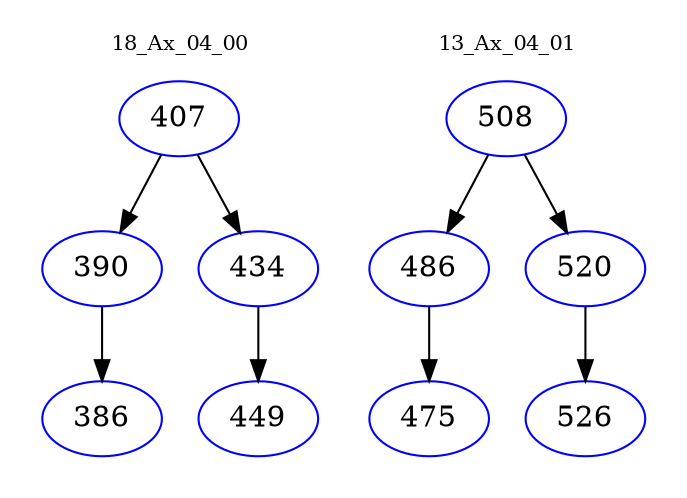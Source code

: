 digraph{
subgraph cluster_0 {
color = white
label = "18_Ax_04_00";
fontsize=10;
T0_407 [label="407", color="blue"]
T0_407 -> T0_390 [color="black"]
T0_390 [label="390", color="blue"]
T0_390 -> T0_386 [color="black"]
T0_386 [label="386", color="blue"]
T0_407 -> T0_434 [color="black"]
T0_434 [label="434", color="blue"]
T0_434 -> T0_449 [color="black"]
T0_449 [label="449", color="blue"]
}
subgraph cluster_1 {
color = white
label = "13_Ax_04_01";
fontsize=10;
T1_508 [label="508", color="blue"]
T1_508 -> T1_486 [color="black"]
T1_486 [label="486", color="blue"]
T1_486 -> T1_475 [color="black"]
T1_475 [label="475", color="blue"]
T1_508 -> T1_520 [color="black"]
T1_520 [label="520", color="blue"]
T1_520 -> T1_526 [color="black"]
T1_526 [label="526", color="blue"]
}
}
